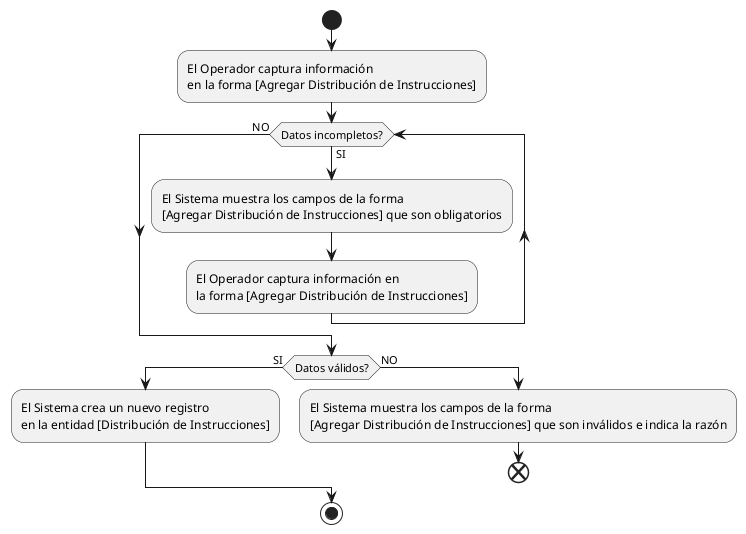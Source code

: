 @startuml
start
:El Operador captura información 
en la forma [Agregar Distribución de Instrucciones];
while (Datos incompletos?) is (SI)  
	:El Sistema muestra los campos de la forma 
	[Agregar Distribución de Instrucciones] que son obligatorios;  
	:El Operador captura información en 
	la forma [Agregar Distribución de Instrucciones];
endwhile (NO)  
	if (Datos válidos?) then (SI)    
		:El Sistema crea un nuevo registro 
		en la entidad [Distribución de Instrucciones];  
	else (NO)    
		:El Sistema muestra los campos de la forma 
		[Agregar Distribución de Instrucciones] que son inválidos e indica la razón;    
		end  
	endif
stop
@enduml

